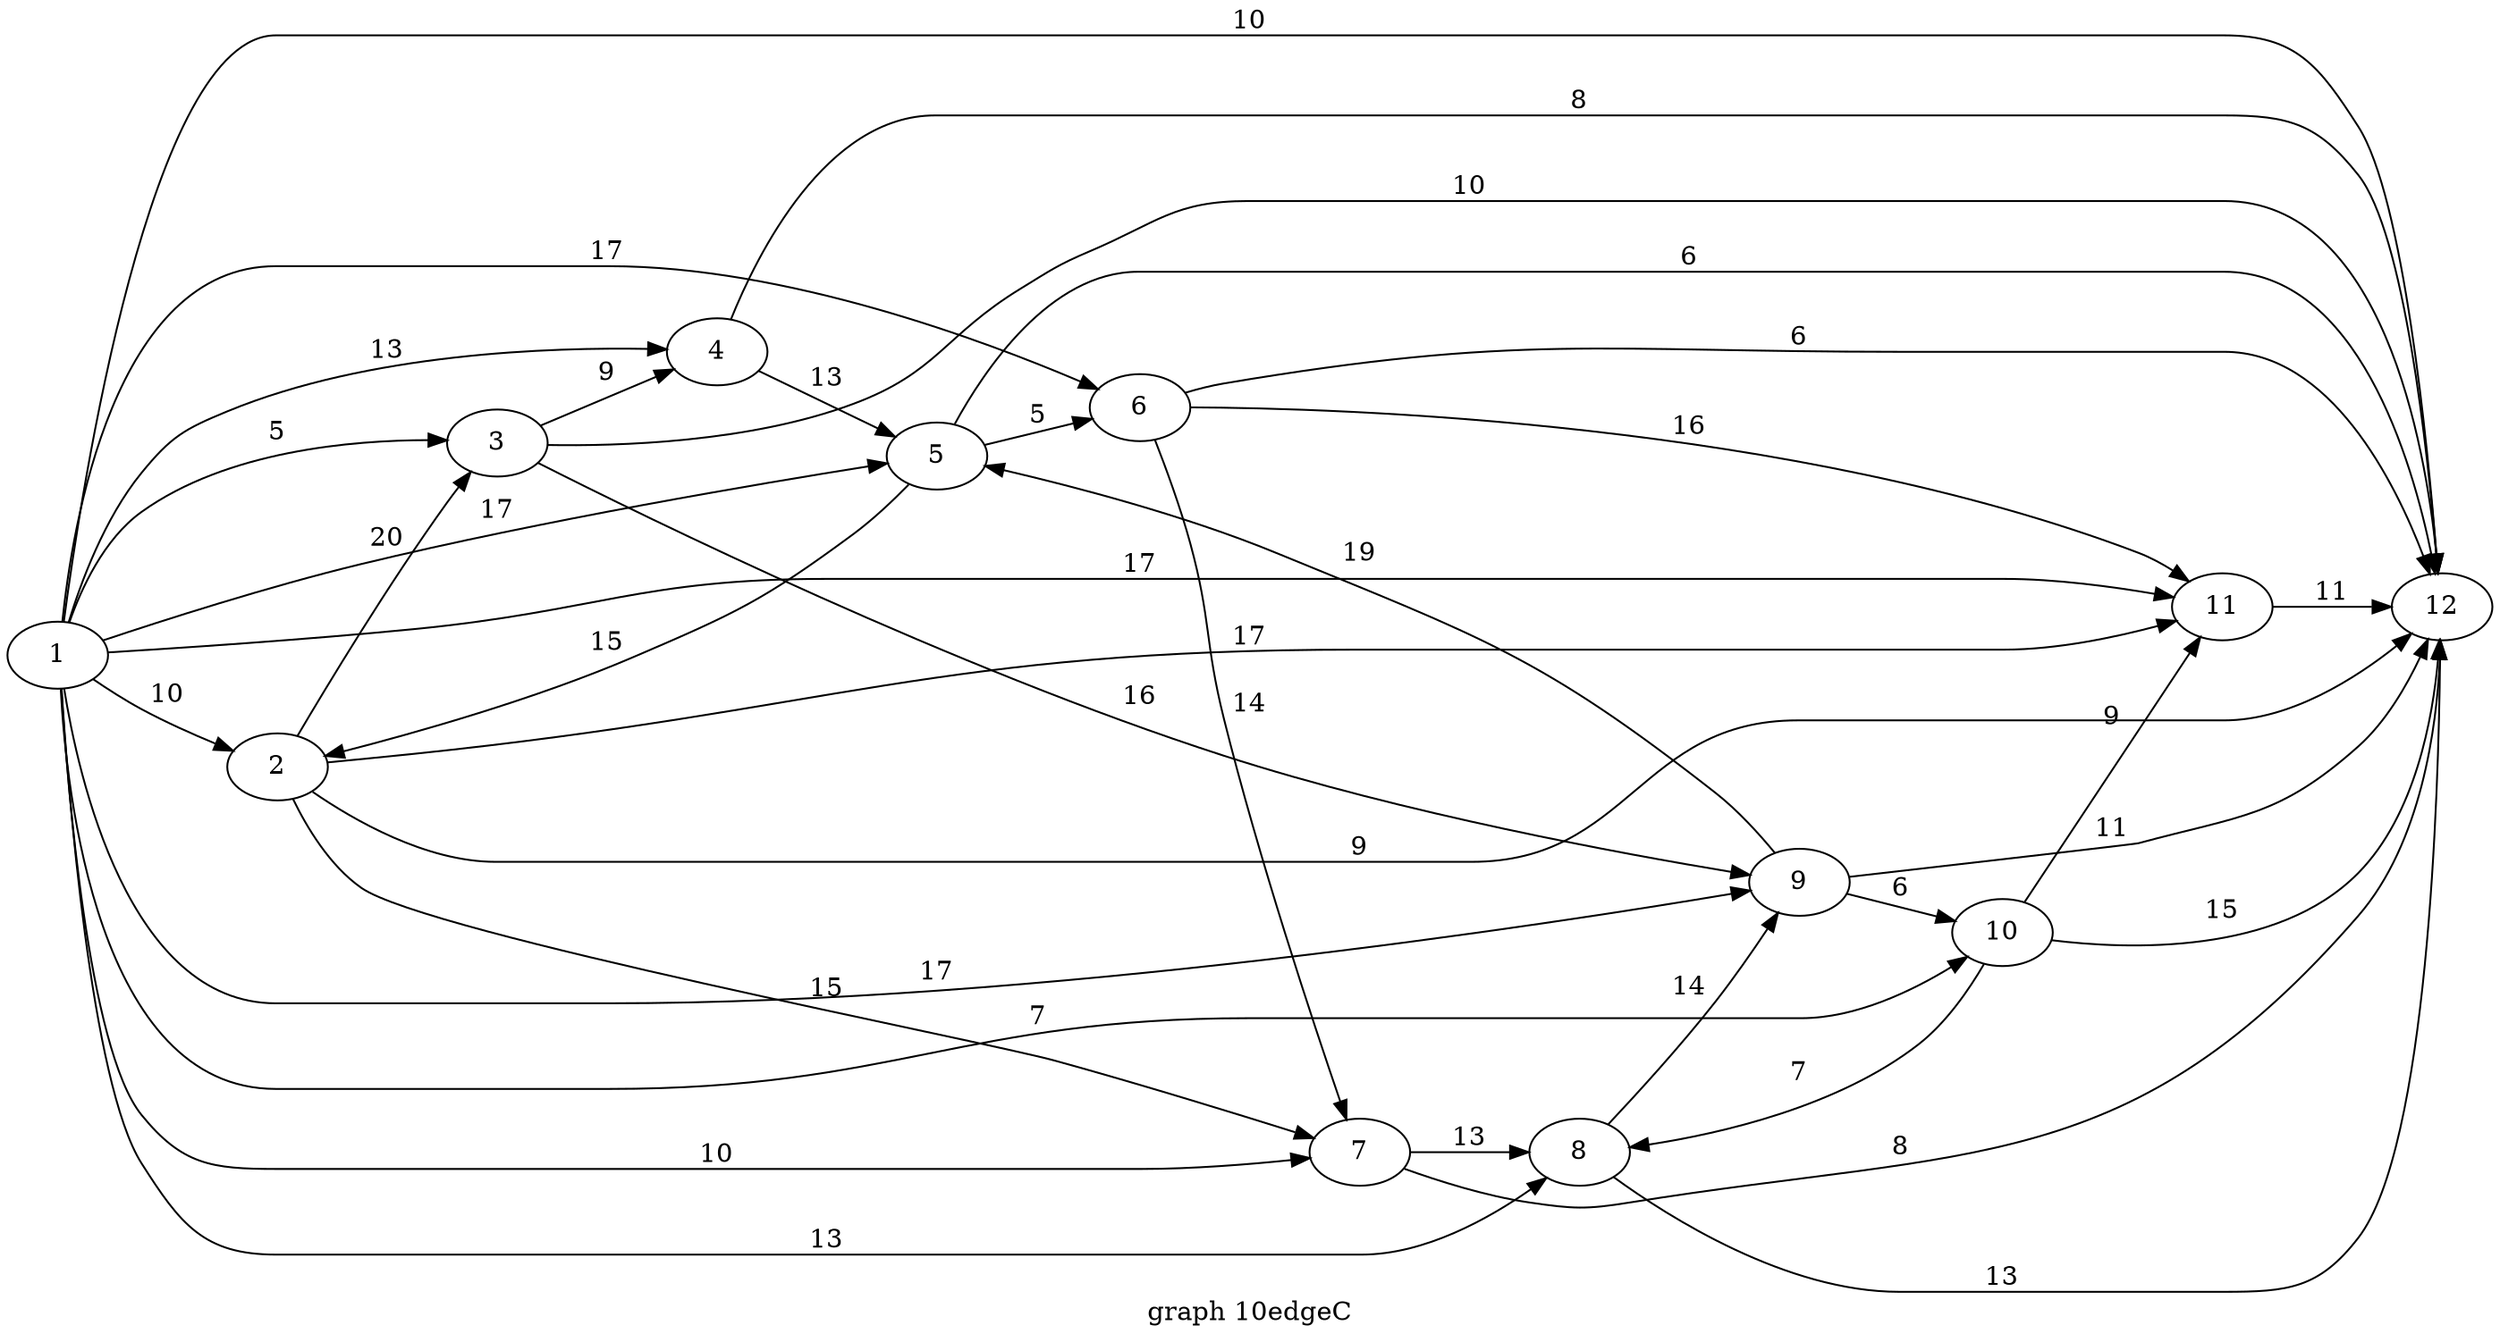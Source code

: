 digraph g{

rankdir = LR

1 -> 2 [label = " 10 "];
2 -> 3 [label = " 20 "];
3 -> 4 [label = " 9 "];
4 -> 5 [label = " 13 "];
5 -> 6 [label = " 5 "];
6 -> 7 [label = " 14 "];
7 -> 8 [label = " 13 "];
8 -> 9 [label = " 14 "];
9 -> 10 [label = " 6 "];
10 -> 11 [label = " 9 "];
11 -> 12 [label = " 11 "];
1 -> 3 [label = " 5 "];
1 -> 4 [label = " 13 "];
1 -> 5 [label = " 17 "];
1 -> 6 [label = " 17 "];
1 -> 7 [label = " 10 "];
1 -> 8 [label = " 13 "];
1 -> 9 [label = " 17 "];
1 -> 10 [label = " 7 "];
1 -> 11 [label = " 17 "];
1 -> 12 [label = " 10 "];
2 -> 12 [label = " 9 "];
3 -> 12 [label = " 10 "];
4 -> 12 [label = " 8 "];
5 -> 12 [label = " 6 "];
6 -> 12 [label = " 6 "];
7 -> 12 [label = " 8 "];
8 -> 12 [label = " 13 "];
9 -> 12 [label = " 11 "];
10 -> 12 [label = " 15 "];
6 -> 11 [label = " 16 "];
3 -> 9 [label = " 16 "];
2 -> 11 [label = " 17 "];
9 -> 5 [label = " 19 "];
5 -> 2 [label = " 15 "];
10 -> 8 [label = " 7 "];
2 -> 7 [label = " 15 "];

label = "graph 10edgeC"
}
